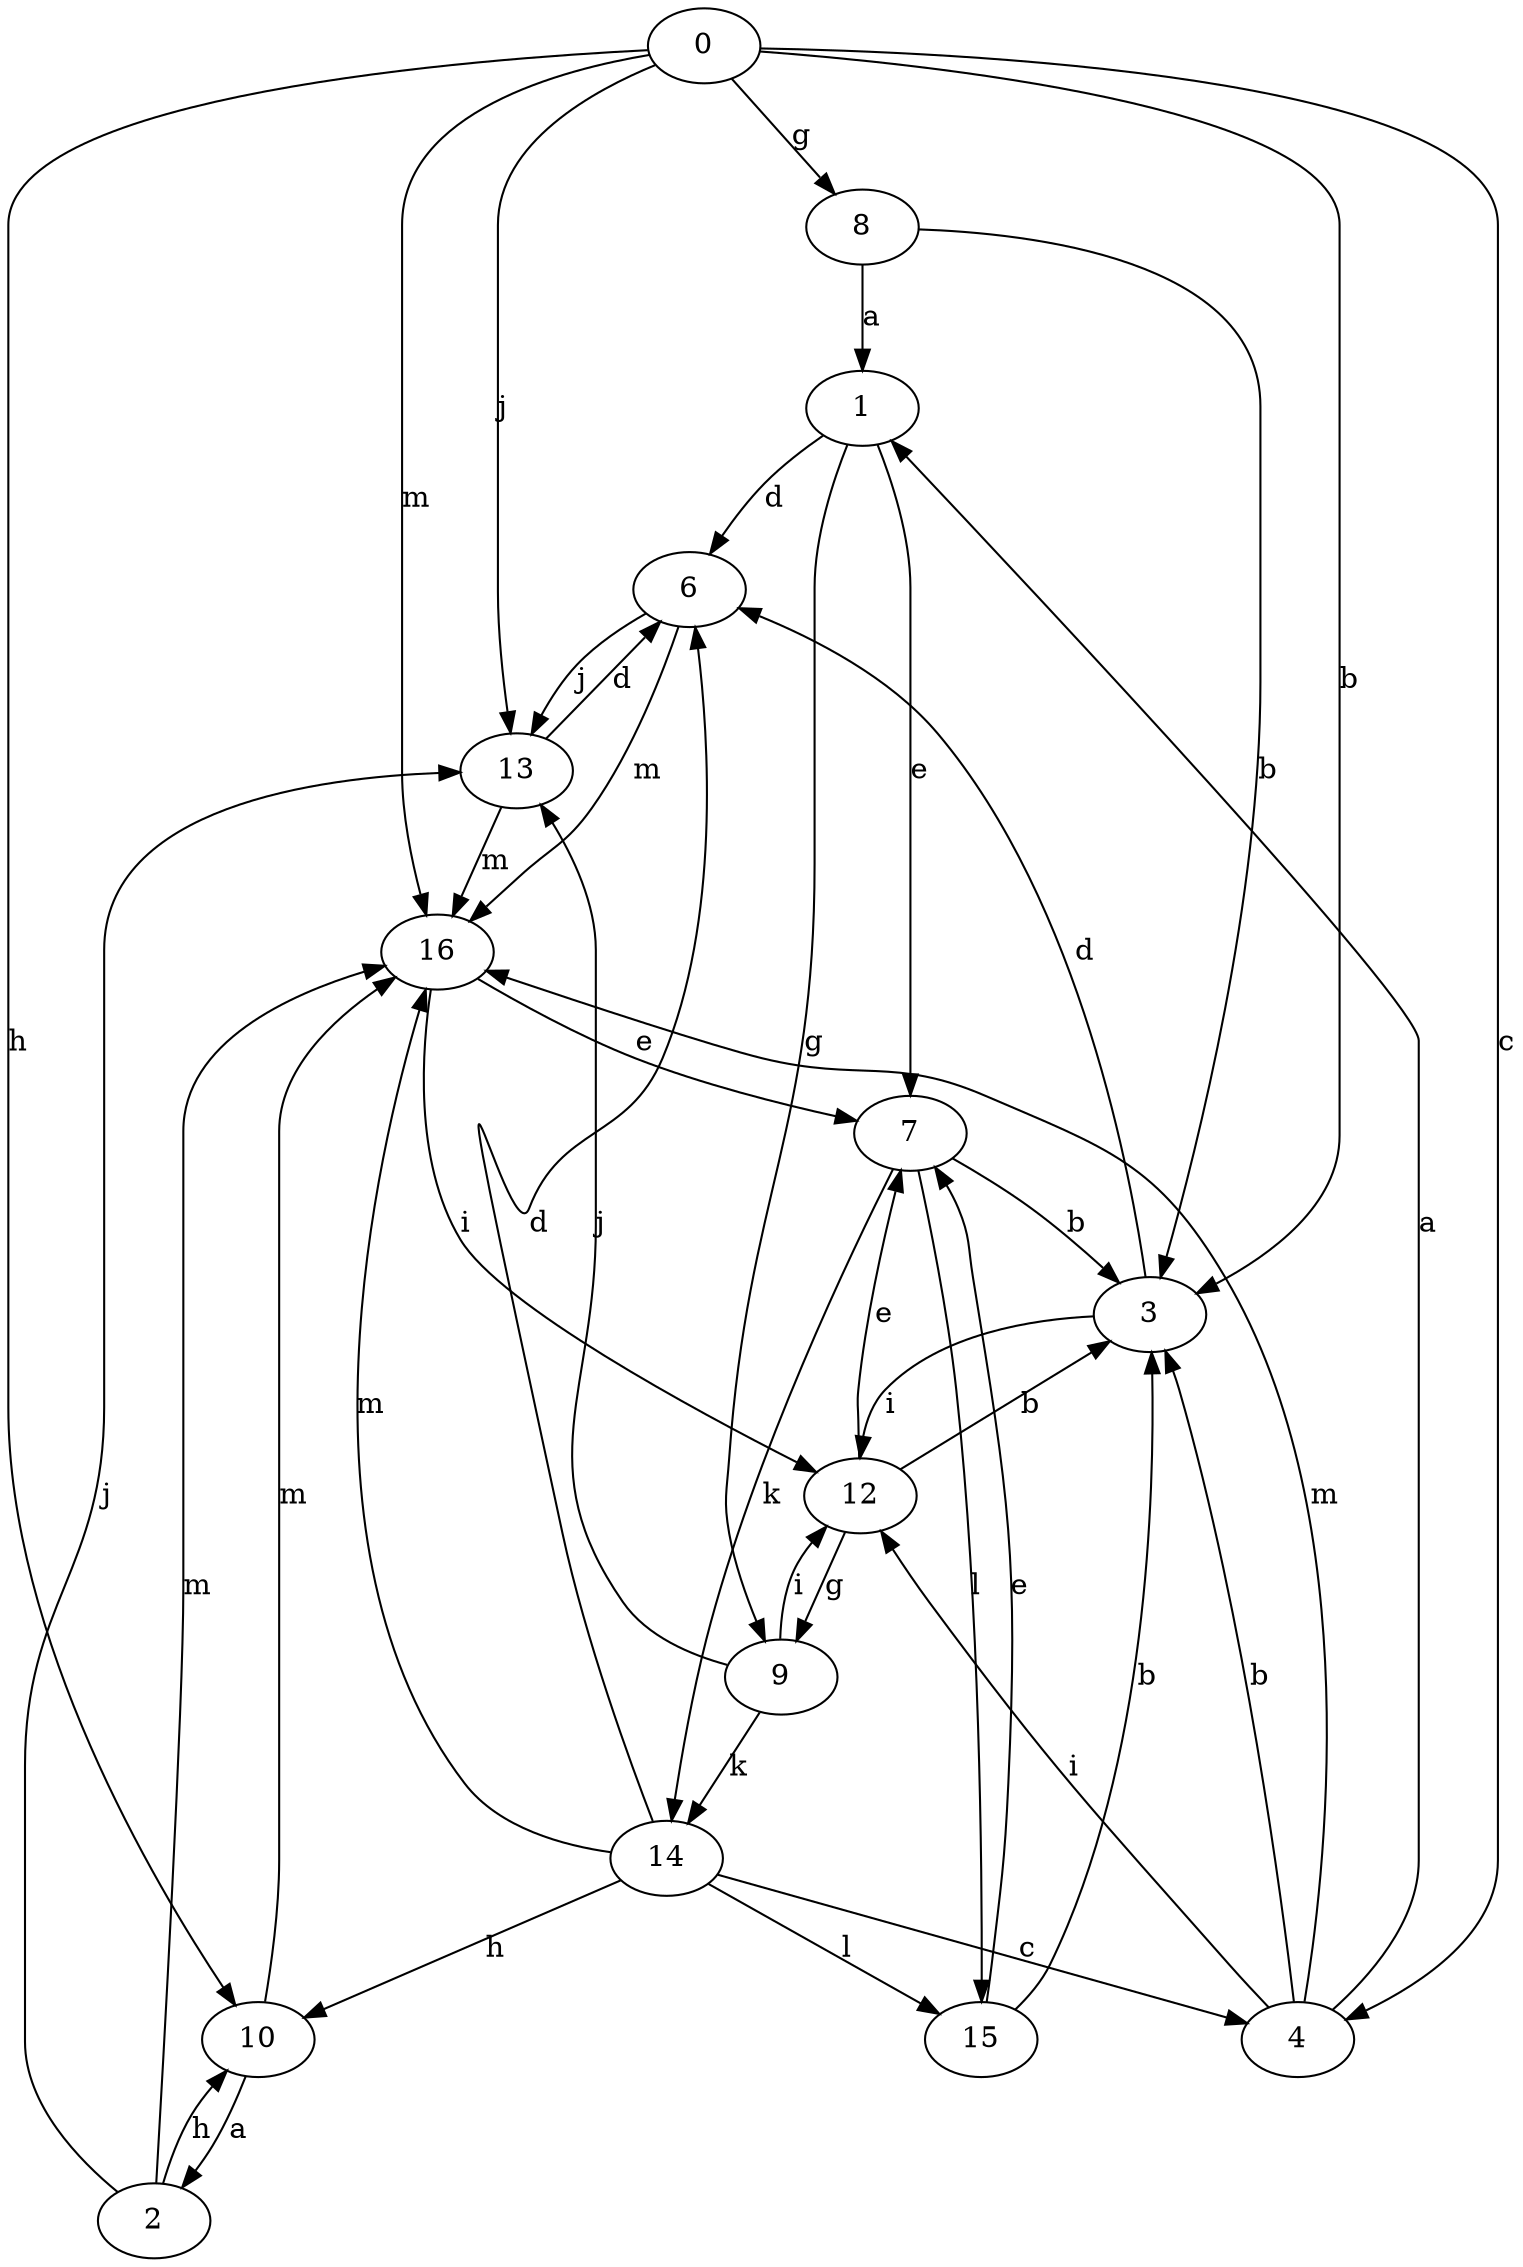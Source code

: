 strict digraph  {
1;
2;
3;
4;
6;
7;
8;
9;
0;
10;
12;
13;
14;
15;
16;
1 -> 6  [label=d];
1 -> 7  [label=e];
1 -> 9  [label=g];
2 -> 10  [label=h];
2 -> 13  [label=j];
2 -> 16  [label=m];
3 -> 6  [label=d];
3 -> 12  [label=i];
4 -> 1  [label=a];
4 -> 3  [label=b];
4 -> 12  [label=i];
4 -> 16  [label=m];
6 -> 13  [label=j];
6 -> 16  [label=m];
7 -> 3  [label=b];
7 -> 14  [label=k];
7 -> 15  [label=l];
8 -> 1  [label=a];
8 -> 3  [label=b];
9 -> 12  [label=i];
9 -> 13  [label=j];
9 -> 14  [label=k];
0 -> 3  [label=b];
0 -> 4  [label=c];
0 -> 8  [label=g];
0 -> 10  [label=h];
0 -> 13  [label=j];
0 -> 16  [label=m];
10 -> 2  [label=a];
10 -> 16  [label=m];
12 -> 3  [label=b];
12 -> 7  [label=e];
12 -> 9  [label=g];
13 -> 6  [label=d];
13 -> 16  [label=m];
14 -> 4  [label=c];
14 -> 6  [label=d];
14 -> 10  [label=h];
14 -> 15  [label=l];
14 -> 16  [label=m];
15 -> 3  [label=b];
15 -> 7  [label=e];
16 -> 7  [label=e];
16 -> 12  [label=i];
}
